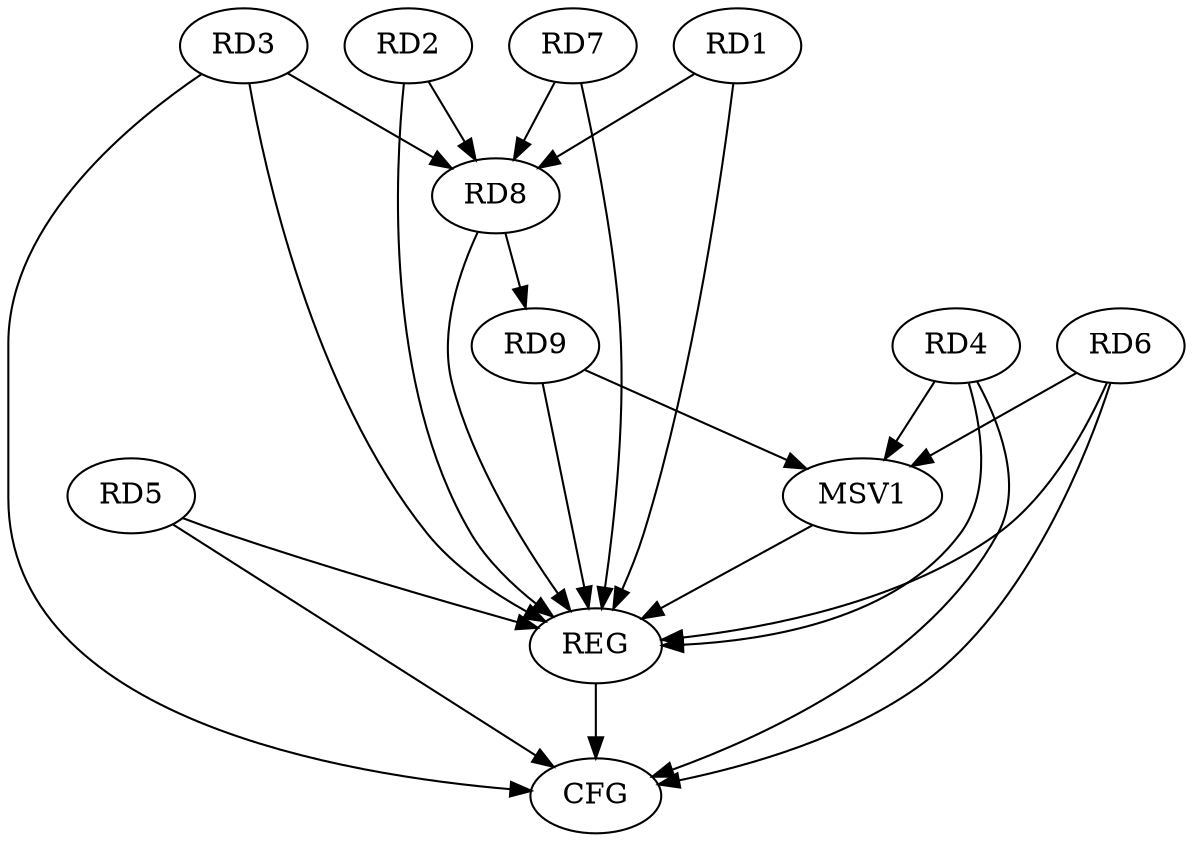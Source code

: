 strict digraph G {
  RD1 [ label="RD1" ];
  RD2 [ label="RD2" ];
  RD3 [ label="RD3" ];
  RD4 [ label="RD4" ];
  RD5 [ label="RD5" ];
  RD6 [ label="RD6" ];
  RD7 [ label="RD7" ];
  RD8 [ label="RD8" ];
  RD9 [ label="RD9" ];
  REG [ label="REG" ];
  CFG [ label="CFG" ];
  MSV1 [ label="MSV1" ];
  RD8 -> RD9;
  RD1 -> REG;
  RD2 -> REG;
  RD3 -> REG;
  RD4 -> REG;
  RD5 -> REG;
  RD6 -> REG;
  RD7 -> REG;
  RD8 -> REG;
  RD9 -> REG;
  RD5 -> CFG;
  RD6 -> CFG;
  RD3 -> CFG;
  RD4 -> CFG;
  REG -> CFG;
  RD1 -> RD8;
  RD3 -> RD8;
  RD2 -> RD8;
  RD7 -> RD8;
  RD4 -> MSV1;
  RD9 -> MSV1;
  RD6 -> MSV1;
  MSV1 -> REG;
}
